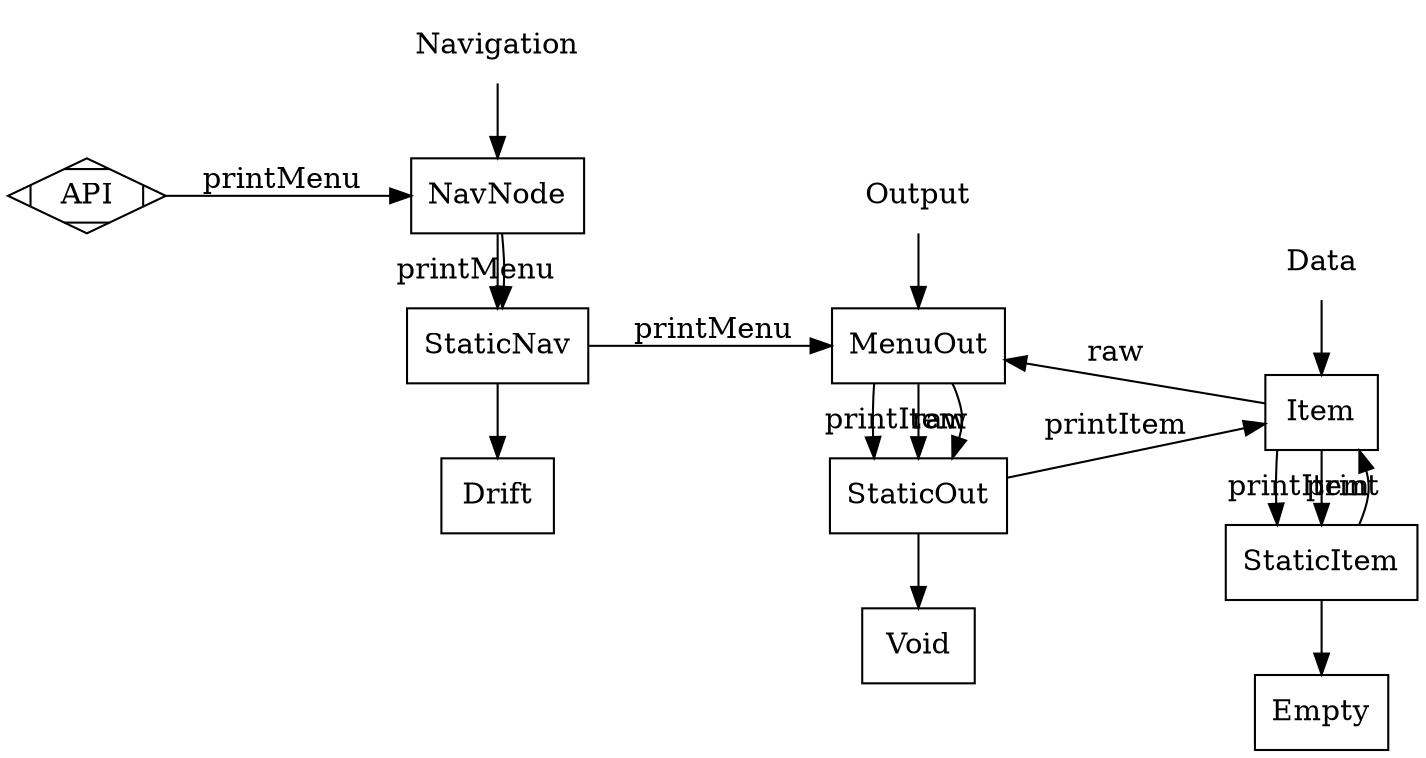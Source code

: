 digraph AM5 {
  rankdir="LR";
  node[shape="box"];
  edge[arrowhead="normal"]

  {
    rank="same";
    Navigation[shape="plaintext"]
    Navigation->NavNode->StaticNav->Drift;
  }

  {
    rank="same";
    Output[shape="plaintext"]
    Output->MenuOut->StaticOut->Void;
  }

  {
    rank="same";
    Data[shape="plaintext"]
    Data -> Item -> StaticItem -> Empty;
  }

  API -> NavNode [label="printMenu"];
  NavNode -> StaticNav [label="printMenu"];
  StaticNav -> MenuOut [label="printMenu"];
  MenuOut->StaticOut [label="printItem"];
  StaticOut->Item [label="printItem"];
  Item ->StaticItem [label="printItem"];
  StaticItem -> Item [label="print"];
  Item -> MenuOut [label="raw"];
  MenuOut->StaticOut [label="raw"];
  API [shape=Mdiamond];
}

